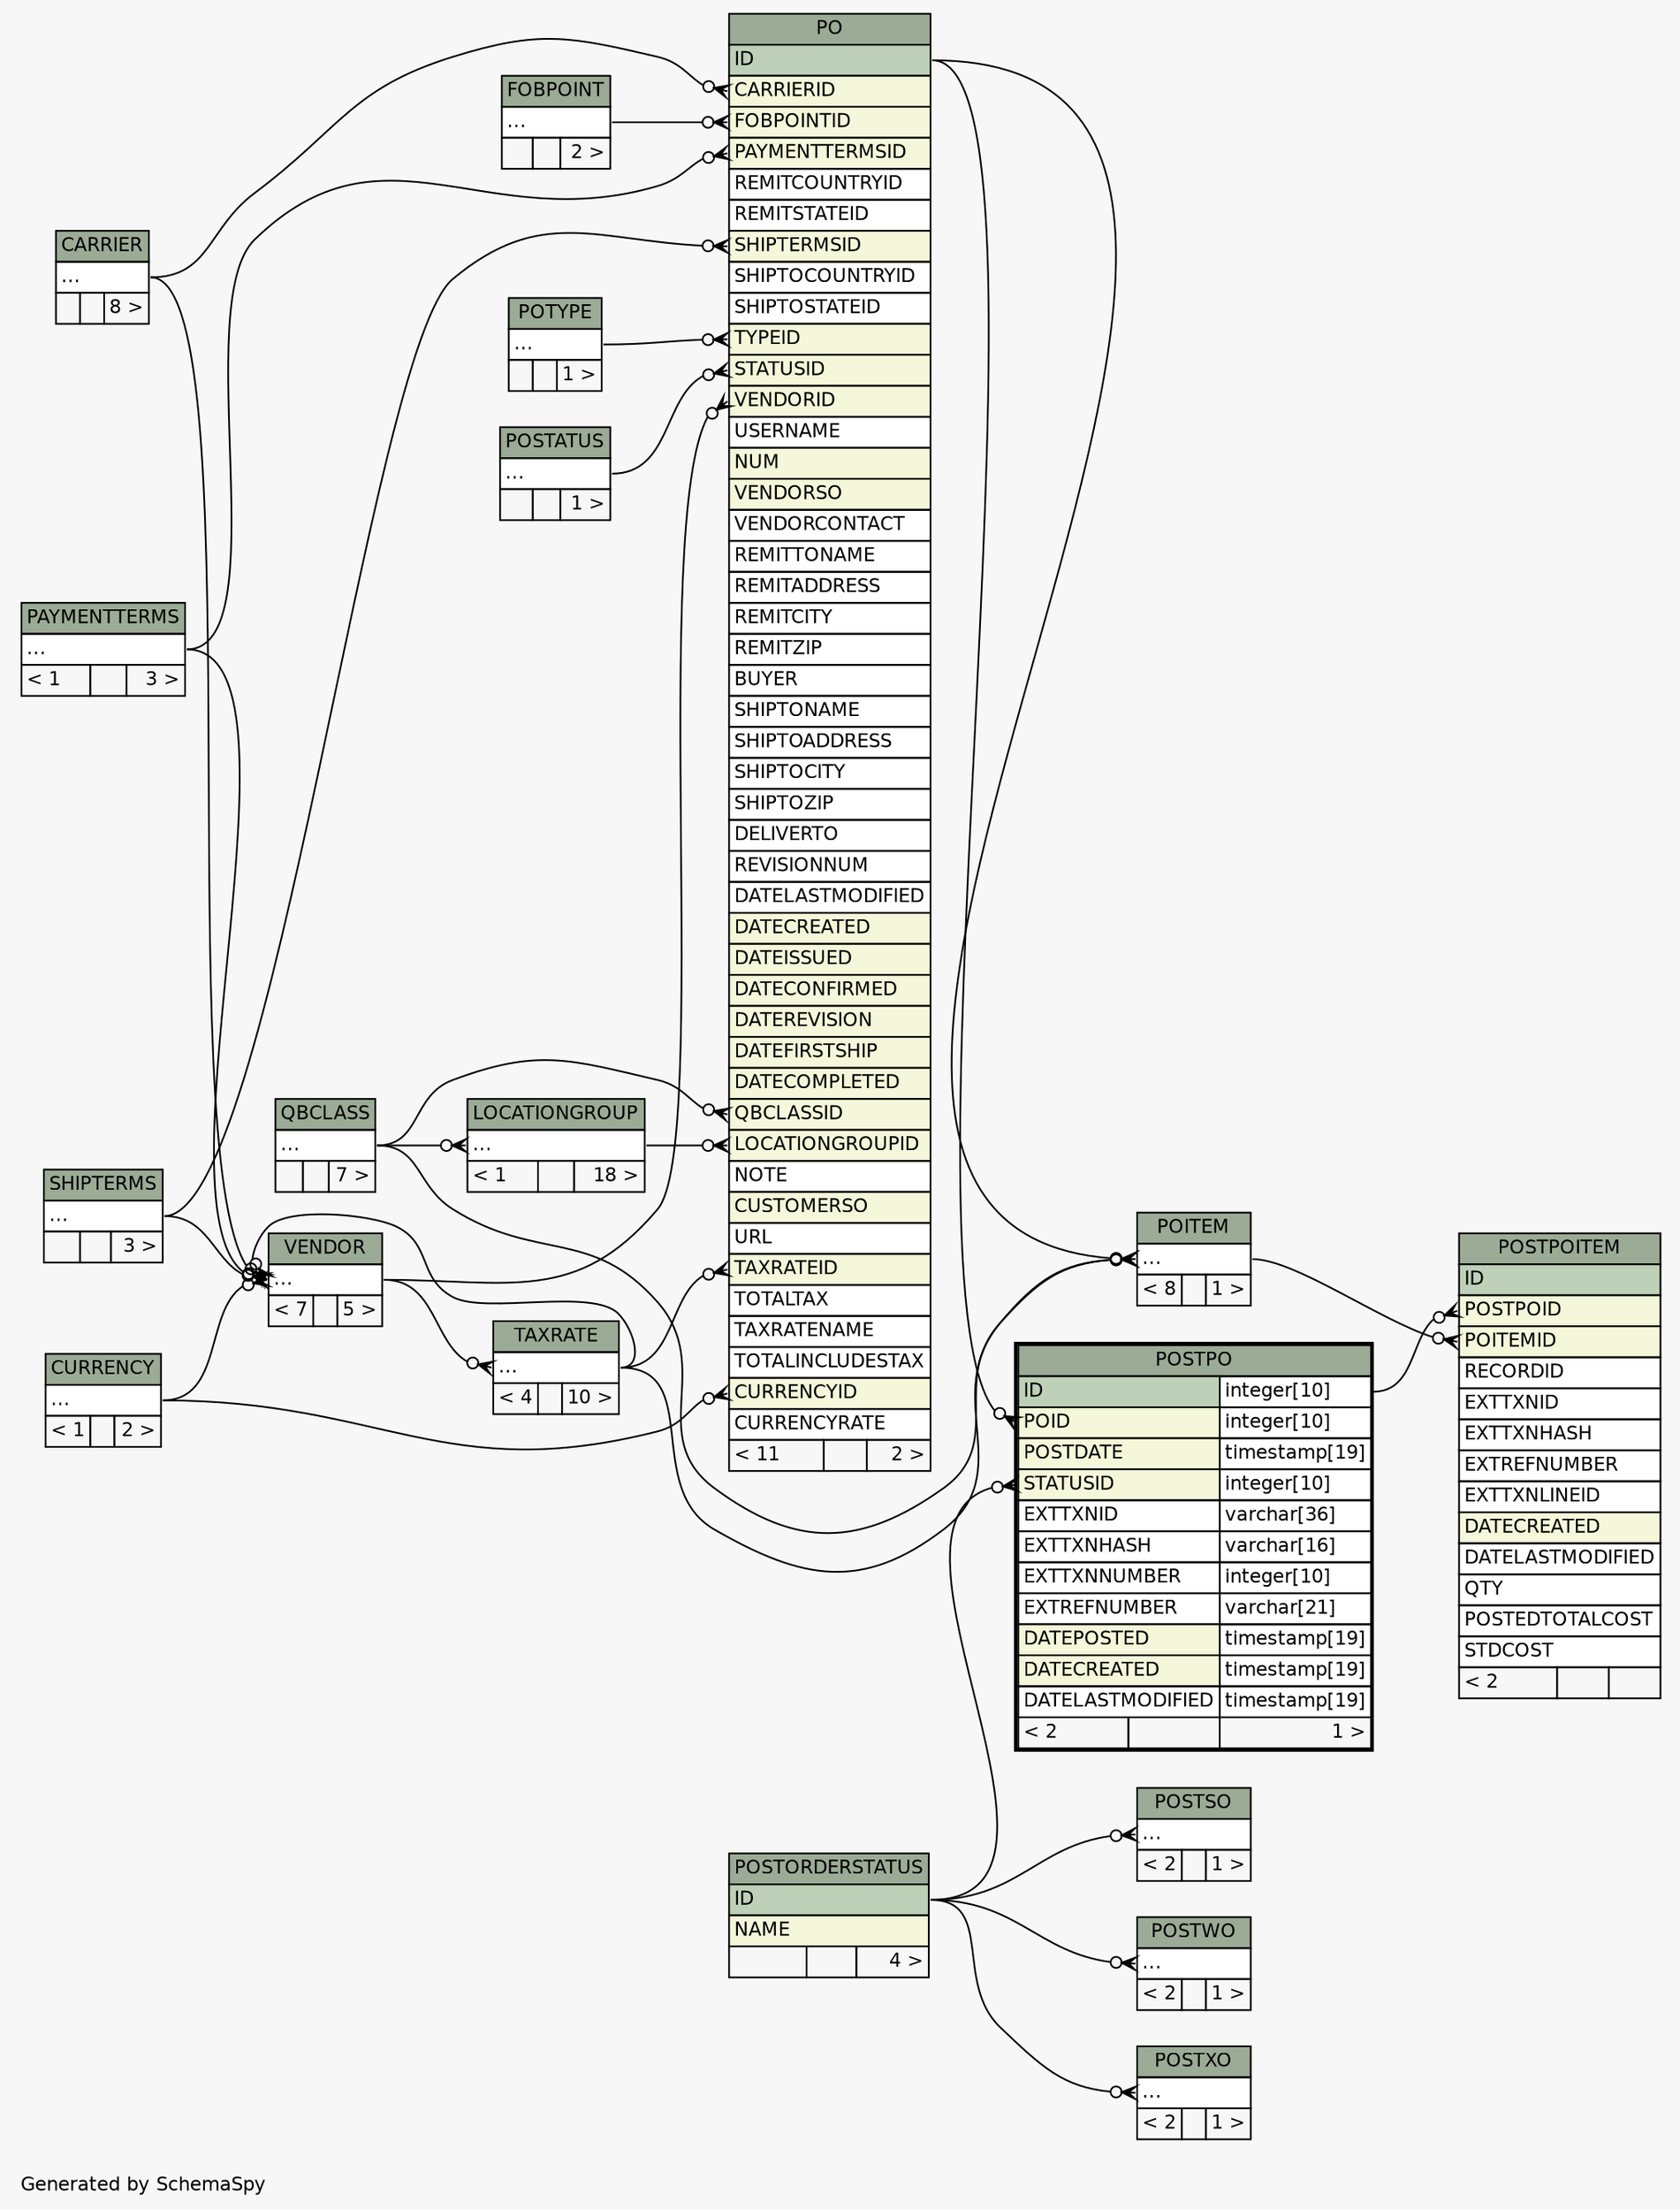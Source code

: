 // dot 2.26.3 on Linux 3.5.0-34-generic
// SchemaSpy rev 590
digraph "twoDegreesRelationshipsDiagram" {
  graph [
    rankdir="RL"
    bgcolor="#f7f7f7"
    label="\nGenerated by SchemaSpy"
    labeljust="l"
    nodesep="0.18"
    ranksep="0.46"
    fontname="Helvetica"
    fontsize="11"
  ];
  node [
    fontname="Helvetica"
    fontsize="11"
    shape="plaintext"
  ];
  edge [
    arrowsize="0.8"
  ];
  "LOCATIONGROUP":"elipses":w -> "QBCLASS":"elipses":e [arrowhead=none dir=back arrowtail=crowodot];
  "PO":"CARRIERID":w -> "CARRIER":"elipses":e [arrowhead=none dir=back arrowtail=crowodot];
  "PO":"CURRENCYID":w -> "CURRENCY":"elipses":e [arrowhead=none dir=back arrowtail=crowodot];
  "PO":"FOBPOINTID":w -> "FOBPOINT":"elipses":e [arrowhead=none dir=back arrowtail=crowodot];
  "PO":"LOCATIONGROUPID":w -> "LOCATIONGROUP":"elipses":e [arrowhead=none dir=back arrowtail=crowodot];
  "PO":"PAYMENTTERMSID":w -> "PAYMENTTERMS":"elipses":e [arrowhead=none dir=back arrowtail=crowodot];
  "PO":"QBCLASSID":w -> "QBCLASS":"elipses":e [arrowhead=none dir=back arrowtail=crowodot];
  "PO":"SHIPTERMSID":w -> "SHIPTERMS":"elipses":e [arrowhead=none dir=back arrowtail=crowodot];
  "PO":"STATUSID":w -> "POSTATUS":"elipses":e [arrowhead=none dir=back arrowtail=crowodot];
  "PO":"TAXRATEID":w -> "TAXRATE":"elipses":e [arrowhead=none dir=back arrowtail=crowodot];
  "PO":"TYPEID":w -> "POTYPE":"elipses":e [arrowhead=none dir=back arrowtail=crowodot];
  "PO":"VENDORID":w -> "VENDOR":"elipses":e [arrowhead=none dir=back arrowtail=crowodot];
  "POITEM":"elipses":w -> "PO":"ID":e [arrowhead=none dir=back arrowtail=crowodot];
  "POITEM":"elipses":w -> "QBCLASS":"elipses":e [arrowhead=none dir=back arrowtail=crowodot];
  "POITEM":"elipses":w -> "TAXRATE":"elipses":e [arrowhead=none dir=back arrowtail=crowodot];
  "POSTPO":"POID":w -> "PO":"ID":e [arrowhead=none dir=back arrowtail=crowodot];
  "POSTPO":"STATUSID":w -> "POSTORDERSTATUS":"ID":e [arrowhead=none dir=back arrowtail=crowodot];
  "POSTPOITEM":"POITEMID":w -> "POITEM":"elipses":e [arrowhead=none dir=back arrowtail=crowodot];
  "POSTPOITEM":"POSTPOID":w -> "POSTPO":"ID.type":e [arrowhead=none dir=back arrowtail=crowodot];
  "POSTSO":"elipses":w -> "POSTORDERSTATUS":"ID":e [arrowhead=none dir=back arrowtail=crowodot];
  "POSTWO":"elipses":w -> "POSTORDERSTATUS":"ID":e [arrowhead=none dir=back arrowtail=crowodot];
  "POSTXO":"elipses":w -> "POSTORDERSTATUS":"ID":e [arrowhead=none dir=back arrowtail=crowodot];
  "TAXRATE":"elipses":w -> "VENDOR":"elipses":e [arrowhead=none dir=back arrowtail=crowodot];
  "VENDOR":"elipses":w -> "CURRENCY":"elipses":e [arrowhead=none dir=back arrowtail=crowodot];
  "VENDOR":"elipses":w -> "CARRIER":"elipses":e [arrowhead=none dir=back arrowtail=crowodot];
  "VENDOR":"elipses":w -> "PAYMENTTERMS":"elipses":e [arrowhead=none dir=back arrowtail=crowodot];
  "VENDOR":"elipses":w -> "SHIPTERMS":"elipses":e [arrowhead=none dir=back arrowtail=crowodot];
  "VENDOR":"elipses":w -> "TAXRATE":"elipses":e [arrowhead=none dir=back arrowtail=crowodot];
  "CARRIER" [
    label=<
    <TABLE BORDER="0" CELLBORDER="1" CELLSPACING="0" BGCOLOR="#ffffff">
      <TR><TD COLSPAN="3" BGCOLOR="#9bab96" ALIGN="CENTER">CARRIER</TD></TR>
      <TR><TD PORT="elipses" COLSPAN="3" ALIGN="LEFT">...</TD></TR>
      <TR><TD ALIGN="LEFT" BGCOLOR="#f7f7f7">  </TD><TD ALIGN="RIGHT" BGCOLOR="#f7f7f7">  </TD><TD ALIGN="RIGHT" BGCOLOR="#f7f7f7">8 &gt;</TD></TR>
    </TABLE>>
    URL="CARRIER.html"
    tooltip="CARRIER"
  ];
  "CURRENCY" [
    label=<
    <TABLE BORDER="0" CELLBORDER="1" CELLSPACING="0" BGCOLOR="#ffffff">
      <TR><TD COLSPAN="3" BGCOLOR="#9bab96" ALIGN="CENTER">CURRENCY</TD></TR>
      <TR><TD PORT="elipses" COLSPAN="3" ALIGN="LEFT">...</TD></TR>
      <TR><TD ALIGN="LEFT" BGCOLOR="#f7f7f7">&lt; 1</TD><TD ALIGN="RIGHT" BGCOLOR="#f7f7f7">  </TD><TD ALIGN="RIGHT" BGCOLOR="#f7f7f7">2 &gt;</TD></TR>
    </TABLE>>
    URL="CURRENCY.html"
    tooltip="CURRENCY"
  ];
  "FOBPOINT" [
    label=<
    <TABLE BORDER="0" CELLBORDER="1" CELLSPACING="0" BGCOLOR="#ffffff">
      <TR><TD COLSPAN="3" BGCOLOR="#9bab96" ALIGN="CENTER">FOBPOINT</TD></TR>
      <TR><TD PORT="elipses" COLSPAN="3" ALIGN="LEFT">...</TD></TR>
      <TR><TD ALIGN="LEFT" BGCOLOR="#f7f7f7">  </TD><TD ALIGN="RIGHT" BGCOLOR="#f7f7f7">  </TD><TD ALIGN="RIGHT" BGCOLOR="#f7f7f7">2 &gt;</TD></TR>
    </TABLE>>
    URL="FOBPOINT.html"
    tooltip="FOBPOINT"
  ];
  "LOCATIONGROUP" [
    label=<
    <TABLE BORDER="0" CELLBORDER="1" CELLSPACING="0" BGCOLOR="#ffffff">
      <TR><TD COLSPAN="3" BGCOLOR="#9bab96" ALIGN="CENTER">LOCATIONGROUP</TD></TR>
      <TR><TD PORT="elipses" COLSPAN="3" ALIGN="LEFT">...</TD></TR>
      <TR><TD ALIGN="LEFT" BGCOLOR="#f7f7f7">&lt; 1</TD><TD ALIGN="RIGHT" BGCOLOR="#f7f7f7">  </TD><TD ALIGN="RIGHT" BGCOLOR="#f7f7f7">18 &gt;</TD></TR>
    </TABLE>>
    URL="LOCATIONGROUP.html"
    tooltip="LOCATIONGROUP"
  ];
  "PAYMENTTERMS" [
    label=<
    <TABLE BORDER="0" CELLBORDER="1" CELLSPACING="0" BGCOLOR="#ffffff">
      <TR><TD COLSPAN="3" BGCOLOR="#9bab96" ALIGN="CENTER">PAYMENTTERMS</TD></TR>
      <TR><TD PORT="elipses" COLSPAN="3" ALIGN="LEFT">...</TD></TR>
      <TR><TD ALIGN="LEFT" BGCOLOR="#f7f7f7">&lt; 1</TD><TD ALIGN="RIGHT" BGCOLOR="#f7f7f7">  </TD><TD ALIGN="RIGHT" BGCOLOR="#f7f7f7">3 &gt;</TD></TR>
    </TABLE>>
    URL="PAYMENTTERMS.html"
    tooltip="PAYMENTTERMS"
  ];
  "PO" [
    label=<
    <TABLE BORDER="0" CELLBORDER="1" CELLSPACING="0" BGCOLOR="#ffffff">
      <TR><TD COLSPAN="3" BGCOLOR="#9bab96" ALIGN="CENTER">PO</TD></TR>
      <TR><TD PORT="ID" COLSPAN="3" BGCOLOR="#bed1b8" ALIGN="LEFT">ID</TD></TR>
      <TR><TD PORT="CARRIERID" COLSPAN="3" BGCOLOR="#f4f7da" ALIGN="LEFT">CARRIERID</TD></TR>
      <TR><TD PORT="FOBPOINTID" COLSPAN="3" BGCOLOR="#f4f7da" ALIGN="LEFT">FOBPOINTID</TD></TR>
      <TR><TD PORT="PAYMENTTERMSID" COLSPAN="3" BGCOLOR="#f4f7da" ALIGN="LEFT">PAYMENTTERMSID</TD></TR>
      <TR><TD PORT="REMITCOUNTRYID" COLSPAN="3" ALIGN="LEFT">REMITCOUNTRYID</TD></TR>
      <TR><TD PORT="REMITSTATEID" COLSPAN="3" ALIGN="LEFT">REMITSTATEID</TD></TR>
      <TR><TD PORT="SHIPTERMSID" COLSPAN="3" BGCOLOR="#f4f7da" ALIGN="LEFT">SHIPTERMSID</TD></TR>
      <TR><TD PORT="SHIPTOCOUNTRYID" COLSPAN="3" ALIGN="LEFT">SHIPTOCOUNTRYID</TD></TR>
      <TR><TD PORT="SHIPTOSTATEID" COLSPAN="3" ALIGN="LEFT">SHIPTOSTATEID</TD></TR>
      <TR><TD PORT="TYPEID" COLSPAN="3" BGCOLOR="#f4f7da" ALIGN="LEFT">TYPEID</TD></TR>
      <TR><TD PORT="STATUSID" COLSPAN="3" BGCOLOR="#f4f7da" ALIGN="LEFT">STATUSID</TD></TR>
      <TR><TD PORT="VENDORID" COLSPAN="3" BGCOLOR="#f4f7da" ALIGN="LEFT">VENDORID</TD></TR>
      <TR><TD PORT="USERNAME" COLSPAN="3" ALIGN="LEFT">USERNAME</TD></TR>
      <TR><TD PORT="NUM" COLSPAN="3" BGCOLOR="#f4f7da" ALIGN="LEFT">NUM</TD></TR>
      <TR><TD PORT="VENDORSO" COLSPAN="3" BGCOLOR="#f4f7da" ALIGN="LEFT">VENDORSO</TD></TR>
      <TR><TD PORT="VENDORCONTACT" COLSPAN="3" ALIGN="LEFT">VENDORCONTACT</TD></TR>
      <TR><TD PORT="REMITTONAME" COLSPAN="3" ALIGN="LEFT">REMITTONAME</TD></TR>
      <TR><TD PORT="REMITADDRESS" COLSPAN="3" ALIGN="LEFT">REMITADDRESS</TD></TR>
      <TR><TD PORT="REMITCITY" COLSPAN="3" ALIGN="LEFT">REMITCITY</TD></TR>
      <TR><TD PORT="REMITZIP" COLSPAN="3" ALIGN="LEFT">REMITZIP</TD></TR>
      <TR><TD PORT="BUYER" COLSPAN="3" ALIGN="LEFT">BUYER</TD></TR>
      <TR><TD PORT="SHIPTONAME" COLSPAN="3" ALIGN="LEFT">SHIPTONAME</TD></TR>
      <TR><TD PORT="SHIPTOADDRESS" COLSPAN="3" ALIGN="LEFT">SHIPTOADDRESS</TD></TR>
      <TR><TD PORT="SHIPTOCITY" COLSPAN="3" ALIGN="LEFT">SHIPTOCITY</TD></TR>
      <TR><TD PORT="SHIPTOZIP" COLSPAN="3" ALIGN="LEFT">SHIPTOZIP</TD></TR>
      <TR><TD PORT="DELIVERTO" COLSPAN="3" ALIGN="LEFT">DELIVERTO</TD></TR>
      <TR><TD PORT="REVISIONNUM" COLSPAN="3" ALIGN="LEFT">REVISIONNUM</TD></TR>
      <TR><TD PORT="DATELASTMODIFIED" COLSPAN="3" ALIGN="LEFT">DATELASTMODIFIED</TD></TR>
      <TR><TD PORT="DATECREATED" COLSPAN="3" BGCOLOR="#f4f7da" ALIGN="LEFT">DATECREATED</TD></TR>
      <TR><TD PORT="DATEISSUED" COLSPAN="3" BGCOLOR="#f4f7da" ALIGN="LEFT">DATEISSUED</TD></TR>
      <TR><TD PORT="DATECONFIRMED" COLSPAN="3" BGCOLOR="#f4f7da" ALIGN="LEFT">DATECONFIRMED</TD></TR>
      <TR><TD PORT="DATEREVISION" COLSPAN="3" BGCOLOR="#f4f7da" ALIGN="LEFT">DATEREVISION</TD></TR>
      <TR><TD PORT="DATEFIRSTSHIP" COLSPAN="3" BGCOLOR="#f4f7da" ALIGN="LEFT">DATEFIRSTSHIP</TD></TR>
      <TR><TD PORT="DATECOMPLETED" COLSPAN="3" BGCOLOR="#f4f7da" ALIGN="LEFT">DATECOMPLETED</TD></TR>
      <TR><TD PORT="QBCLASSID" COLSPAN="3" BGCOLOR="#f4f7da" ALIGN="LEFT">QBCLASSID</TD></TR>
      <TR><TD PORT="LOCATIONGROUPID" COLSPAN="3" BGCOLOR="#f4f7da" ALIGN="LEFT">LOCATIONGROUPID</TD></TR>
      <TR><TD PORT="NOTE" COLSPAN="3" ALIGN="LEFT">NOTE</TD></TR>
      <TR><TD PORT="CUSTOMERSO" COLSPAN="3" BGCOLOR="#f4f7da" ALIGN="LEFT">CUSTOMERSO</TD></TR>
      <TR><TD PORT="URL" COLSPAN="3" ALIGN="LEFT">URL</TD></TR>
      <TR><TD PORT="TAXRATEID" COLSPAN="3" BGCOLOR="#f4f7da" ALIGN="LEFT">TAXRATEID</TD></TR>
      <TR><TD PORT="TOTALTAX" COLSPAN="3" ALIGN="LEFT">TOTALTAX</TD></TR>
      <TR><TD PORT="TAXRATENAME" COLSPAN="3" ALIGN="LEFT">TAXRATENAME</TD></TR>
      <TR><TD PORT="TOTALINCLUDESTAX" COLSPAN="3" ALIGN="LEFT">TOTALINCLUDESTAX</TD></TR>
      <TR><TD PORT="CURRENCYID" COLSPAN="3" BGCOLOR="#f4f7da" ALIGN="LEFT">CURRENCYID</TD></TR>
      <TR><TD PORT="CURRENCYRATE" COLSPAN="3" ALIGN="LEFT">CURRENCYRATE</TD></TR>
      <TR><TD ALIGN="LEFT" BGCOLOR="#f7f7f7">&lt; 11</TD><TD ALIGN="RIGHT" BGCOLOR="#f7f7f7">  </TD><TD ALIGN="RIGHT" BGCOLOR="#f7f7f7">2 &gt;</TD></TR>
    </TABLE>>
    URL="PO.html"
    tooltip="PO"
  ];
  "POITEM" [
    label=<
    <TABLE BORDER="0" CELLBORDER="1" CELLSPACING="0" BGCOLOR="#ffffff">
      <TR><TD COLSPAN="3" BGCOLOR="#9bab96" ALIGN="CENTER">POITEM</TD></TR>
      <TR><TD PORT="elipses" COLSPAN="3" ALIGN="LEFT">...</TD></TR>
      <TR><TD ALIGN="LEFT" BGCOLOR="#f7f7f7">&lt; 8</TD><TD ALIGN="RIGHT" BGCOLOR="#f7f7f7">  </TD><TD ALIGN="RIGHT" BGCOLOR="#f7f7f7">1 &gt;</TD></TR>
    </TABLE>>
    URL="POITEM.html"
    tooltip="POITEM"
  ];
  "POSTATUS" [
    label=<
    <TABLE BORDER="0" CELLBORDER="1" CELLSPACING="0" BGCOLOR="#ffffff">
      <TR><TD COLSPAN="3" BGCOLOR="#9bab96" ALIGN="CENTER">POSTATUS</TD></TR>
      <TR><TD PORT="elipses" COLSPAN="3" ALIGN="LEFT">...</TD></TR>
      <TR><TD ALIGN="LEFT" BGCOLOR="#f7f7f7">  </TD><TD ALIGN="RIGHT" BGCOLOR="#f7f7f7">  </TD><TD ALIGN="RIGHT" BGCOLOR="#f7f7f7">1 &gt;</TD></TR>
    </TABLE>>
    URL="POSTATUS.html"
    tooltip="POSTATUS"
  ];
  "POSTORDERSTATUS" [
    label=<
    <TABLE BORDER="0" CELLBORDER="1" CELLSPACING="0" BGCOLOR="#ffffff">
      <TR><TD COLSPAN="3" BGCOLOR="#9bab96" ALIGN="CENTER">POSTORDERSTATUS</TD></TR>
      <TR><TD PORT="ID" COLSPAN="3" BGCOLOR="#bed1b8" ALIGN="LEFT">ID</TD></TR>
      <TR><TD PORT="NAME" COLSPAN="3" BGCOLOR="#f4f7da" ALIGN="LEFT">NAME</TD></TR>
      <TR><TD ALIGN="LEFT" BGCOLOR="#f7f7f7">  </TD><TD ALIGN="RIGHT" BGCOLOR="#f7f7f7">  </TD><TD ALIGN="RIGHT" BGCOLOR="#f7f7f7">4 &gt;</TD></TR>
    </TABLE>>
    URL="POSTORDERSTATUS.html"
    tooltip="POSTORDERSTATUS"
  ];
  "POSTPO" [
    label=<
    <TABLE BORDER="2" CELLBORDER="1" CELLSPACING="0" BGCOLOR="#ffffff">
      <TR><TD COLSPAN="3" BGCOLOR="#9bab96" ALIGN="CENTER">POSTPO</TD></TR>
      <TR><TD PORT="ID" COLSPAN="2" BGCOLOR="#bed1b8" ALIGN="LEFT">ID</TD><TD PORT="ID.type" ALIGN="LEFT">integer[10]</TD></TR>
      <TR><TD PORT="POID" COLSPAN="2" BGCOLOR="#f4f7da" ALIGN="LEFT">POID</TD><TD PORT="POID.type" ALIGN="LEFT">integer[10]</TD></TR>
      <TR><TD PORT="POSTDATE" COLSPAN="2" BGCOLOR="#f4f7da" ALIGN="LEFT">POSTDATE</TD><TD PORT="POSTDATE.type" ALIGN="LEFT">timestamp[19]</TD></TR>
      <TR><TD PORT="STATUSID" COLSPAN="2" BGCOLOR="#f4f7da" ALIGN="LEFT">STATUSID</TD><TD PORT="STATUSID.type" ALIGN="LEFT">integer[10]</TD></TR>
      <TR><TD PORT="EXTTXNID" COLSPAN="2" ALIGN="LEFT">EXTTXNID</TD><TD PORT="EXTTXNID.type" ALIGN="LEFT">varchar[36]</TD></TR>
      <TR><TD PORT="EXTTXNHASH" COLSPAN="2" ALIGN="LEFT">EXTTXNHASH</TD><TD PORT="EXTTXNHASH.type" ALIGN="LEFT">varchar[16]</TD></TR>
      <TR><TD PORT="EXTTXNNUMBER" COLSPAN="2" ALIGN="LEFT">EXTTXNNUMBER</TD><TD PORT="EXTTXNNUMBER.type" ALIGN="LEFT">integer[10]</TD></TR>
      <TR><TD PORT="EXTREFNUMBER" COLSPAN="2" ALIGN="LEFT">EXTREFNUMBER</TD><TD PORT="EXTREFNUMBER.type" ALIGN="LEFT">varchar[21]</TD></TR>
      <TR><TD PORT="DATEPOSTED" COLSPAN="2" BGCOLOR="#f4f7da" ALIGN="LEFT">DATEPOSTED</TD><TD PORT="DATEPOSTED.type" ALIGN="LEFT">timestamp[19]</TD></TR>
      <TR><TD PORT="DATECREATED" COLSPAN="2" BGCOLOR="#f4f7da" ALIGN="LEFT">DATECREATED</TD><TD PORT="DATECREATED.type" ALIGN="LEFT">timestamp[19]</TD></TR>
      <TR><TD PORT="DATELASTMODIFIED" COLSPAN="2" ALIGN="LEFT">DATELASTMODIFIED</TD><TD PORT="DATELASTMODIFIED.type" ALIGN="LEFT">timestamp[19]</TD></TR>
      <TR><TD ALIGN="LEFT" BGCOLOR="#f7f7f7">&lt; 2</TD><TD ALIGN="RIGHT" BGCOLOR="#f7f7f7">  </TD><TD ALIGN="RIGHT" BGCOLOR="#f7f7f7">1 &gt;</TD></TR>
    </TABLE>>
    URL="POSTPO.html"
    tooltip="POSTPO"
  ];
  "POSTPOITEM" [
    label=<
    <TABLE BORDER="0" CELLBORDER="1" CELLSPACING="0" BGCOLOR="#ffffff">
      <TR><TD COLSPAN="3" BGCOLOR="#9bab96" ALIGN="CENTER">POSTPOITEM</TD></TR>
      <TR><TD PORT="ID" COLSPAN="3" BGCOLOR="#bed1b8" ALIGN="LEFT">ID</TD></TR>
      <TR><TD PORT="POSTPOID" COLSPAN="3" BGCOLOR="#f4f7da" ALIGN="LEFT">POSTPOID</TD></TR>
      <TR><TD PORT="POITEMID" COLSPAN="3" BGCOLOR="#f4f7da" ALIGN="LEFT">POITEMID</TD></TR>
      <TR><TD PORT="RECORDID" COLSPAN="3" ALIGN="LEFT">RECORDID</TD></TR>
      <TR><TD PORT="EXTTXNID" COLSPAN="3" ALIGN="LEFT">EXTTXNID</TD></TR>
      <TR><TD PORT="EXTTXNHASH" COLSPAN="3" ALIGN="LEFT">EXTTXNHASH</TD></TR>
      <TR><TD PORT="EXTREFNUMBER" COLSPAN="3" ALIGN="LEFT">EXTREFNUMBER</TD></TR>
      <TR><TD PORT="EXTTXNLINEID" COLSPAN="3" ALIGN="LEFT">EXTTXNLINEID</TD></TR>
      <TR><TD PORT="DATECREATED" COLSPAN="3" BGCOLOR="#f4f7da" ALIGN="LEFT">DATECREATED</TD></TR>
      <TR><TD PORT="DATELASTMODIFIED" COLSPAN="3" ALIGN="LEFT">DATELASTMODIFIED</TD></TR>
      <TR><TD PORT="QTY" COLSPAN="3" ALIGN="LEFT">QTY</TD></TR>
      <TR><TD PORT="POSTEDTOTALCOST" COLSPAN="3" ALIGN="LEFT">POSTEDTOTALCOST</TD></TR>
      <TR><TD PORT="STDCOST" COLSPAN="3" ALIGN="LEFT">STDCOST</TD></TR>
      <TR><TD ALIGN="LEFT" BGCOLOR="#f7f7f7">&lt; 2</TD><TD ALIGN="RIGHT" BGCOLOR="#f7f7f7">  </TD><TD ALIGN="RIGHT" BGCOLOR="#f7f7f7">  </TD></TR>
    </TABLE>>
    URL="POSTPOITEM.html"
    tooltip="POSTPOITEM"
  ];
  "POSTSO" [
    label=<
    <TABLE BORDER="0" CELLBORDER="1" CELLSPACING="0" BGCOLOR="#ffffff">
      <TR><TD COLSPAN="3" BGCOLOR="#9bab96" ALIGN="CENTER">POSTSO</TD></TR>
      <TR><TD PORT="elipses" COLSPAN="3" ALIGN="LEFT">...</TD></TR>
      <TR><TD ALIGN="LEFT" BGCOLOR="#f7f7f7">&lt; 2</TD><TD ALIGN="RIGHT" BGCOLOR="#f7f7f7">  </TD><TD ALIGN="RIGHT" BGCOLOR="#f7f7f7">1 &gt;</TD></TR>
    </TABLE>>
    URL="POSTSO.html"
    tooltip="POSTSO"
  ];
  "POSTWO" [
    label=<
    <TABLE BORDER="0" CELLBORDER="1" CELLSPACING="0" BGCOLOR="#ffffff">
      <TR><TD COLSPAN="3" BGCOLOR="#9bab96" ALIGN="CENTER">POSTWO</TD></TR>
      <TR><TD PORT="elipses" COLSPAN="3" ALIGN="LEFT">...</TD></TR>
      <TR><TD ALIGN="LEFT" BGCOLOR="#f7f7f7">&lt; 2</TD><TD ALIGN="RIGHT" BGCOLOR="#f7f7f7">  </TD><TD ALIGN="RIGHT" BGCOLOR="#f7f7f7">1 &gt;</TD></TR>
    </TABLE>>
    URL="POSTWO.html"
    tooltip="POSTWO"
  ];
  "POSTXO" [
    label=<
    <TABLE BORDER="0" CELLBORDER="1" CELLSPACING="0" BGCOLOR="#ffffff">
      <TR><TD COLSPAN="3" BGCOLOR="#9bab96" ALIGN="CENTER">POSTXO</TD></TR>
      <TR><TD PORT="elipses" COLSPAN="3" ALIGN="LEFT">...</TD></TR>
      <TR><TD ALIGN="LEFT" BGCOLOR="#f7f7f7">&lt; 2</TD><TD ALIGN="RIGHT" BGCOLOR="#f7f7f7">  </TD><TD ALIGN="RIGHT" BGCOLOR="#f7f7f7">1 &gt;</TD></TR>
    </TABLE>>
    URL="POSTXO.html"
    tooltip="POSTXO"
  ];
  "POTYPE" [
    label=<
    <TABLE BORDER="0" CELLBORDER="1" CELLSPACING="0" BGCOLOR="#ffffff">
      <TR><TD COLSPAN="3" BGCOLOR="#9bab96" ALIGN="CENTER">POTYPE</TD></TR>
      <TR><TD PORT="elipses" COLSPAN="3" ALIGN="LEFT">...</TD></TR>
      <TR><TD ALIGN="LEFT" BGCOLOR="#f7f7f7">  </TD><TD ALIGN="RIGHT" BGCOLOR="#f7f7f7">  </TD><TD ALIGN="RIGHT" BGCOLOR="#f7f7f7">1 &gt;</TD></TR>
    </TABLE>>
    URL="POTYPE.html"
    tooltip="POTYPE"
  ];
  "QBCLASS" [
    label=<
    <TABLE BORDER="0" CELLBORDER="1" CELLSPACING="0" BGCOLOR="#ffffff">
      <TR><TD COLSPAN="3" BGCOLOR="#9bab96" ALIGN="CENTER">QBCLASS</TD></TR>
      <TR><TD PORT="elipses" COLSPAN="3" ALIGN="LEFT">...</TD></TR>
      <TR><TD ALIGN="LEFT" BGCOLOR="#f7f7f7">  </TD><TD ALIGN="RIGHT" BGCOLOR="#f7f7f7">  </TD><TD ALIGN="RIGHT" BGCOLOR="#f7f7f7">7 &gt;</TD></TR>
    </TABLE>>
    URL="QBCLASS.html"
    tooltip="QBCLASS"
  ];
  "SHIPTERMS" [
    label=<
    <TABLE BORDER="0" CELLBORDER="1" CELLSPACING="0" BGCOLOR="#ffffff">
      <TR><TD COLSPAN="3" BGCOLOR="#9bab96" ALIGN="CENTER">SHIPTERMS</TD></TR>
      <TR><TD PORT="elipses" COLSPAN="3" ALIGN="LEFT">...</TD></TR>
      <TR><TD ALIGN="LEFT" BGCOLOR="#f7f7f7">  </TD><TD ALIGN="RIGHT" BGCOLOR="#f7f7f7">  </TD><TD ALIGN="RIGHT" BGCOLOR="#f7f7f7">3 &gt;</TD></TR>
    </TABLE>>
    URL="SHIPTERMS.html"
    tooltip="SHIPTERMS"
  ];
  "TAXRATE" [
    label=<
    <TABLE BORDER="0" CELLBORDER="1" CELLSPACING="0" BGCOLOR="#ffffff">
      <TR><TD COLSPAN="3" BGCOLOR="#9bab96" ALIGN="CENTER">TAXRATE</TD></TR>
      <TR><TD PORT="elipses" COLSPAN="3" ALIGN="LEFT">...</TD></TR>
      <TR><TD ALIGN="LEFT" BGCOLOR="#f7f7f7">&lt; 4</TD><TD ALIGN="RIGHT" BGCOLOR="#f7f7f7">  </TD><TD ALIGN="RIGHT" BGCOLOR="#f7f7f7">10 &gt;</TD></TR>
    </TABLE>>
    URL="TAXRATE.html"
    tooltip="TAXRATE"
  ];
  "VENDOR" [
    label=<
    <TABLE BORDER="0" CELLBORDER="1" CELLSPACING="0" BGCOLOR="#ffffff">
      <TR><TD COLSPAN="3" BGCOLOR="#9bab96" ALIGN="CENTER">VENDOR</TD></TR>
      <TR><TD PORT="elipses" COLSPAN="3" ALIGN="LEFT">...</TD></TR>
      <TR><TD ALIGN="LEFT" BGCOLOR="#f7f7f7">&lt; 7</TD><TD ALIGN="RIGHT" BGCOLOR="#f7f7f7">  </TD><TD ALIGN="RIGHT" BGCOLOR="#f7f7f7">5 &gt;</TD></TR>
    </TABLE>>
    URL="VENDOR.html"
    tooltip="VENDOR"
  ];
}
